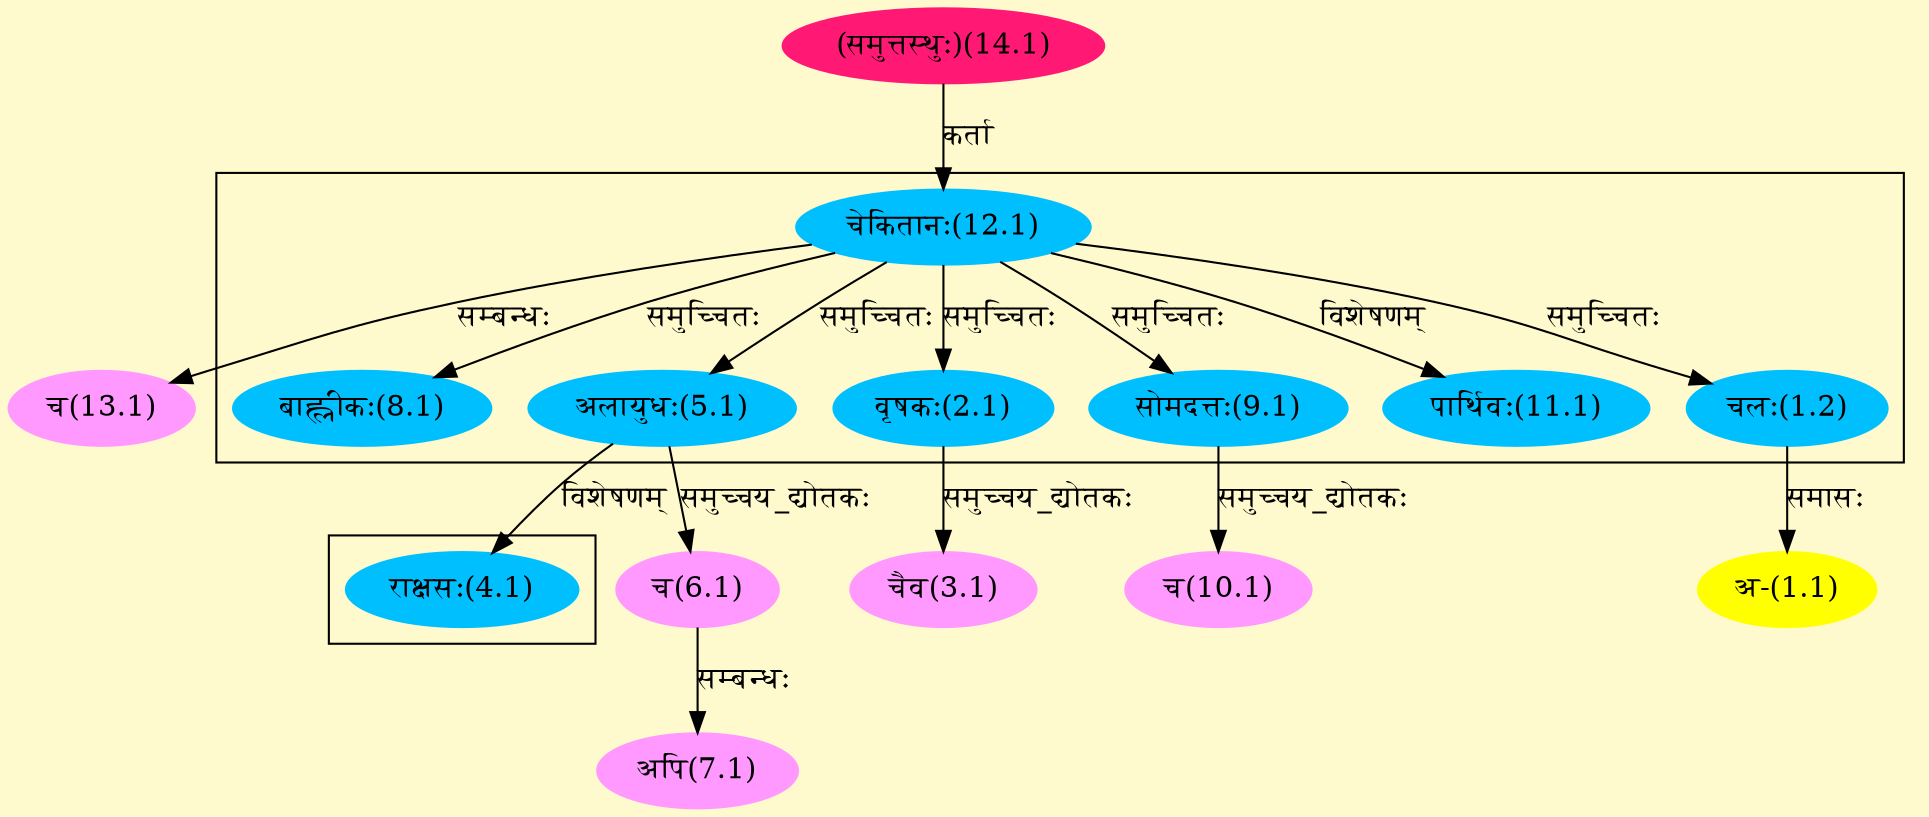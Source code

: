 digraph G{
rankdir=BT;
 compound=true;
 bgcolor="lemonchiffon1";

subgraph cluster_1{
Node1_2 [style=filled, color="#00BFFF" label = "चलः(1.2)"]
Node12_1 [style=filled, color="#00BFFF" label = "चेकितानः(12.1)"]
Node2_1 [style=filled, color="#00BFFF" label = "वृषकः(2.1)"]
Node5_1 [style=filled, color="#00BFFF" label = "अलायुधः(5.1)"]
Node8_1 [style=filled, color="#00BFFF" label = "बाह्लीकः(8.1)"]
Node9_1 [style=filled, color="#00BFFF" label = "सोमदत्तः(9.1)"]
Node11_1 [style=filled, color="#00BFFF" label = "पार्थिवः(11.1)"]

}

subgraph cluster_2{
Node4_1 [style=filled, color="#00BFFF" label = "राक्षसः(4.1)"]
Node5_1 [style=filled, color="#00BFFF" label = "अलायुधः(5.1)"]

}
Node1_1 [style=filled, color="#FFFF00" label = "अ-(1.1)"]
Node1_2 [style=filled, color="#00BFFF" label = "चलः(1.2)"]
Node3_1 [style=filled, color="#FF99FF" label = "चैव(3.1)"]
Node2_1 [style=filled, color="#00BFFF" label = "वृषकः(2.1)"]
Node6_1 [style=filled, color="#FF99FF" label = "च(6.1)"]
Node5_1 [style=filled, color="#00BFFF" label = "अलायुधः(5.1)"]
Node7_1 [style=filled, color="#FF99FF" label = "अपि(7.1)"]
Node10_1 [style=filled, color="#FF99FF" label = "च(10.1)"]
Node9_1 [style=filled, color="#00BFFF" label = "सोमदत्तः(9.1)"]
Node12_1 [style=filled, color="#00BFFF" label = "चेकितानः(12.1)"]
Node14_1 [style=filled, color="#FF1975" label = "(समुत्तस्थुः)(14.1)"]
Node13_1 [style=filled, color="#FF99FF" label = "च(13.1)"]
/* Start of Relations section */

Node1_1 -> Node1_2 [  label="समासः"  dir="back" ]
Node1_2 -> Node12_1 [  label="समुच्चितः"  dir="back" ]
Node2_1 -> Node12_1 [  label="समुच्चितः"  dir="back" ]
Node3_1 -> Node2_1 [  label="समुच्चय_द्योतकः"  dir="back" ]
Node4_1 -> Node5_1 [  label="विशेषणम्"  dir="back" ]
Node5_1 -> Node12_1 [  label="समुच्चितः"  dir="back" ]
Node6_1 -> Node5_1 [  label="समुच्चय_द्योतकः"  dir="back" ]
Node7_1 -> Node6_1 [  label="सम्बन्धः"  dir="back" ]
Node8_1 -> Node12_1 [  label="समुच्चितः"  dir="back" ]
Node9_1 -> Node12_1 [  label="समुच्चितः"  dir="back" ]
Node10_1 -> Node9_1 [  label="समुच्चय_द्योतकः"  dir="back" ]
Node11_1 -> Node12_1 [  label="विशेषणम्"  dir="back" ]
Node12_1 -> Node14_1 [  label="कर्ता"  dir="back" ]
Node13_1 -> Node12_1 [  label="सम्बन्धः"  dir="back" ]
}
